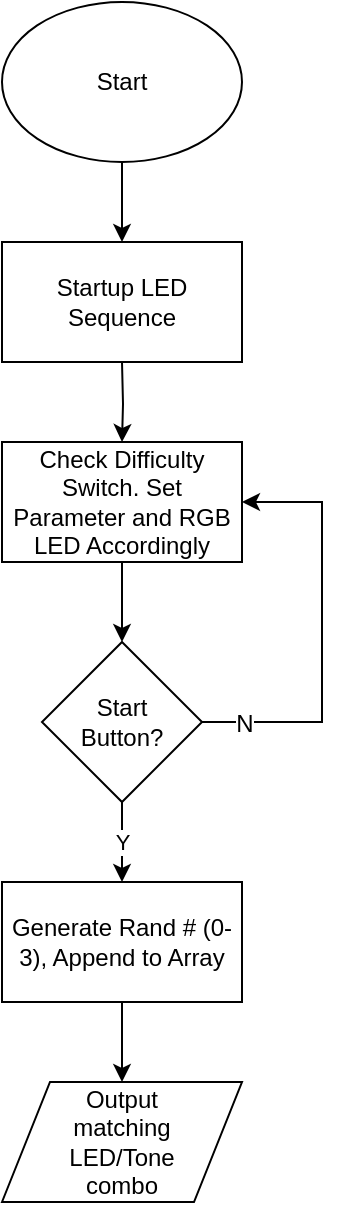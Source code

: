 <mxfile version="12.1.8" type="github" pages="1">
  <diagram id="vK2o-zo6DBCBCjjgS45Z" name="Page-1">
    <mxGraphModel dx="640" dy="358" grid="1" gridSize="10" guides="1" tooltips="1" connect="1" arrows="1" fold="1" page="1" pageScale="1" pageWidth="850" pageHeight="1100" math="0" shadow="0">
      <root>
        <mxCell id="0"/>
        <mxCell id="1" parent="0"/>
        <mxCell id="SfQTYZYUw8lY2vtOCrOL-3" value="" style="edgeStyle=orthogonalEdgeStyle;rounded=0;orthogonalLoop=1;jettySize=auto;html=1;" parent="1" source="SfQTYZYUw8lY2vtOCrOL-1" edge="1">
          <mxGeometry relative="1" as="geometry">
            <mxPoint x="300" y="160" as="targetPoint"/>
          </mxGeometry>
        </mxCell>
        <mxCell id="SfQTYZYUw8lY2vtOCrOL-1" value="Start" style="ellipse;whiteSpace=wrap;html=1;" parent="1" vertex="1">
          <mxGeometry x="240" y="40" width="120" height="80" as="geometry"/>
        </mxCell>
        <mxCell id="SfQTYZYUw8lY2vtOCrOL-5" value="" style="edgeStyle=orthogonalEdgeStyle;rounded=0;orthogonalLoop=1;jettySize=auto;html=1;" parent="1" target="SfQTYZYUw8lY2vtOCrOL-4" edge="1">
          <mxGeometry relative="1" as="geometry">
            <mxPoint x="300" y="220" as="sourcePoint"/>
          </mxGeometry>
        </mxCell>
        <mxCell id="biyX1mUiOnCgqSZNUavs-2" value="" style="edgeStyle=orthogonalEdgeStyle;rounded=0;orthogonalLoop=1;jettySize=auto;html=1;" edge="1" parent="1" source="SfQTYZYUw8lY2vtOCrOL-4" target="biyX1mUiOnCgqSZNUavs-1">
          <mxGeometry relative="1" as="geometry"/>
        </mxCell>
        <mxCell id="SfQTYZYUw8lY2vtOCrOL-4" value="&lt;div&gt;Check Difficulty Switch. Set Parameter and RGB LED Accordingly&lt;br&gt;&lt;/div&gt;" style="rounded=0;whiteSpace=wrap;html=1;" parent="1" vertex="1">
          <mxGeometry x="240" y="260" width="120" height="60" as="geometry"/>
        </mxCell>
        <mxCell id="SfQTYZYUw8lY2vtOCrOL-6" value="Startup LED Sequence" style="rounded=0;whiteSpace=wrap;html=1;" parent="1" vertex="1">
          <mxGeometry x="240" y="160" width="120" height="60" as="geometry"/>
        </mxCell>
        <mxCell id="biyX1mUiOnCgqSZNUavs-3" style="edgeStyle=orthogonalEdgeStyle;rounded=0;orthogonalLoop=1;jettySize=auto;html=1;entryX=1;entryY=0.5;entryDx=0;entryDy=0;" edge="1" parent="1" source="biyX1mUiOnCgqSZNUavs-1" target="SfQTYZYUw8lY2vtOCrOL-4">
          <mxGeometry relative="1" as="geometry">
            <Array as="points">
              <mxPoint x="400" y="400"/>
              <mxPoint x="400" y="290"/>
            </Array>
          </mxGeometry>
        </mxCell>
        <mxCell id="biyX1mUiOnCgqSZNUavs-4" value="N" style="text;html=1;resizable=0;points=[];align=center;verticalAlign=middle;labelBackgroundColor=#ffffff;" vertex="1" connectable="0" parent="biyX1mUiOnCgqSZNUavs-3">
          <mxGeometry x="-0.8" y="-1" relative="1" as="geometry">
            <mxPoint as="offset"/>
          </mxGeometry>
        </mxCell>
        <mxCell id="biyX1mUiOnCgqSZNUavs-6" value="Y" style="edgeStyle=orthogonalEdgeStyle;rounded=0;orthogonalLoop=1;jettySize=auto;html=1;" edge="1" parent="1" source="biyX1mUiOnCgqSZNUavs-1" target="biyX1mUiOnCgqSZNUavs-5">
          <mxGeometry relative="1" as="geometry"/>
        </mxCell>
        <mxCell id="biyX1mUiOnCgqSZNUavs-1" value="&lt;div&gt;Start&lt;br&gt;&lt;/div&gt;&lt;div&gt;Button?&lt;/div&gt;" style="rhombus;whiteSpace=wrap;html=1;" vertex="1" parent="1">
          <mxGeometry x="260" y="360" width="80" height="80" as="geometry"/>
        </mxCell>
        <mxCell id="biyX1mUiOnCgqSZNUavs-8" value="" style="edgeStyle=orthogonalEdgeStyle;rounded=0;orthogonalLoop=1;jettySize=auto;html=1;" edge="1" parent="1" source="biyX1mUiOnCgqSZNUavs-5" target="biyX1mUiOnCgqSZNUavs-7">
          <mxGeometry relative="1" as="geometry"/>
        </mxCell>
        <mxCell id="biyX1mUiOnCgqSZNUavs-5" value="Generate Rand # (0-3), Append to Array" style="rounded=0;whiteSpace=wrap;html=1;" vertex="1" parent="1">
          <mxGeometry x="240" y="480" width="120" height="60" as="geometry"/>
        </mxCell>
        <mxCell id="biyX1mUiOnCgqSZNUavs-7" value="&lt;div&gt;Output&lt;/div&gt;&lt;div&gt;matching&lt;/div&gt;&lt;div&gt;LED/Tone&lt;/div&gt;&lt;div&gt;combo&lt;/div&gt;" style="shape=parallelogram;perimeter=parallelogramPerimeter;whiteSpace=wrap;html=1;" vertex="1" parent="1">
          <mxGeometry x="240" y="580" width="120" height="60" as="geometry"/>
        </mxCell>
      </root>
    </mxGraphModel>
  </diagram>
</mxfile>

